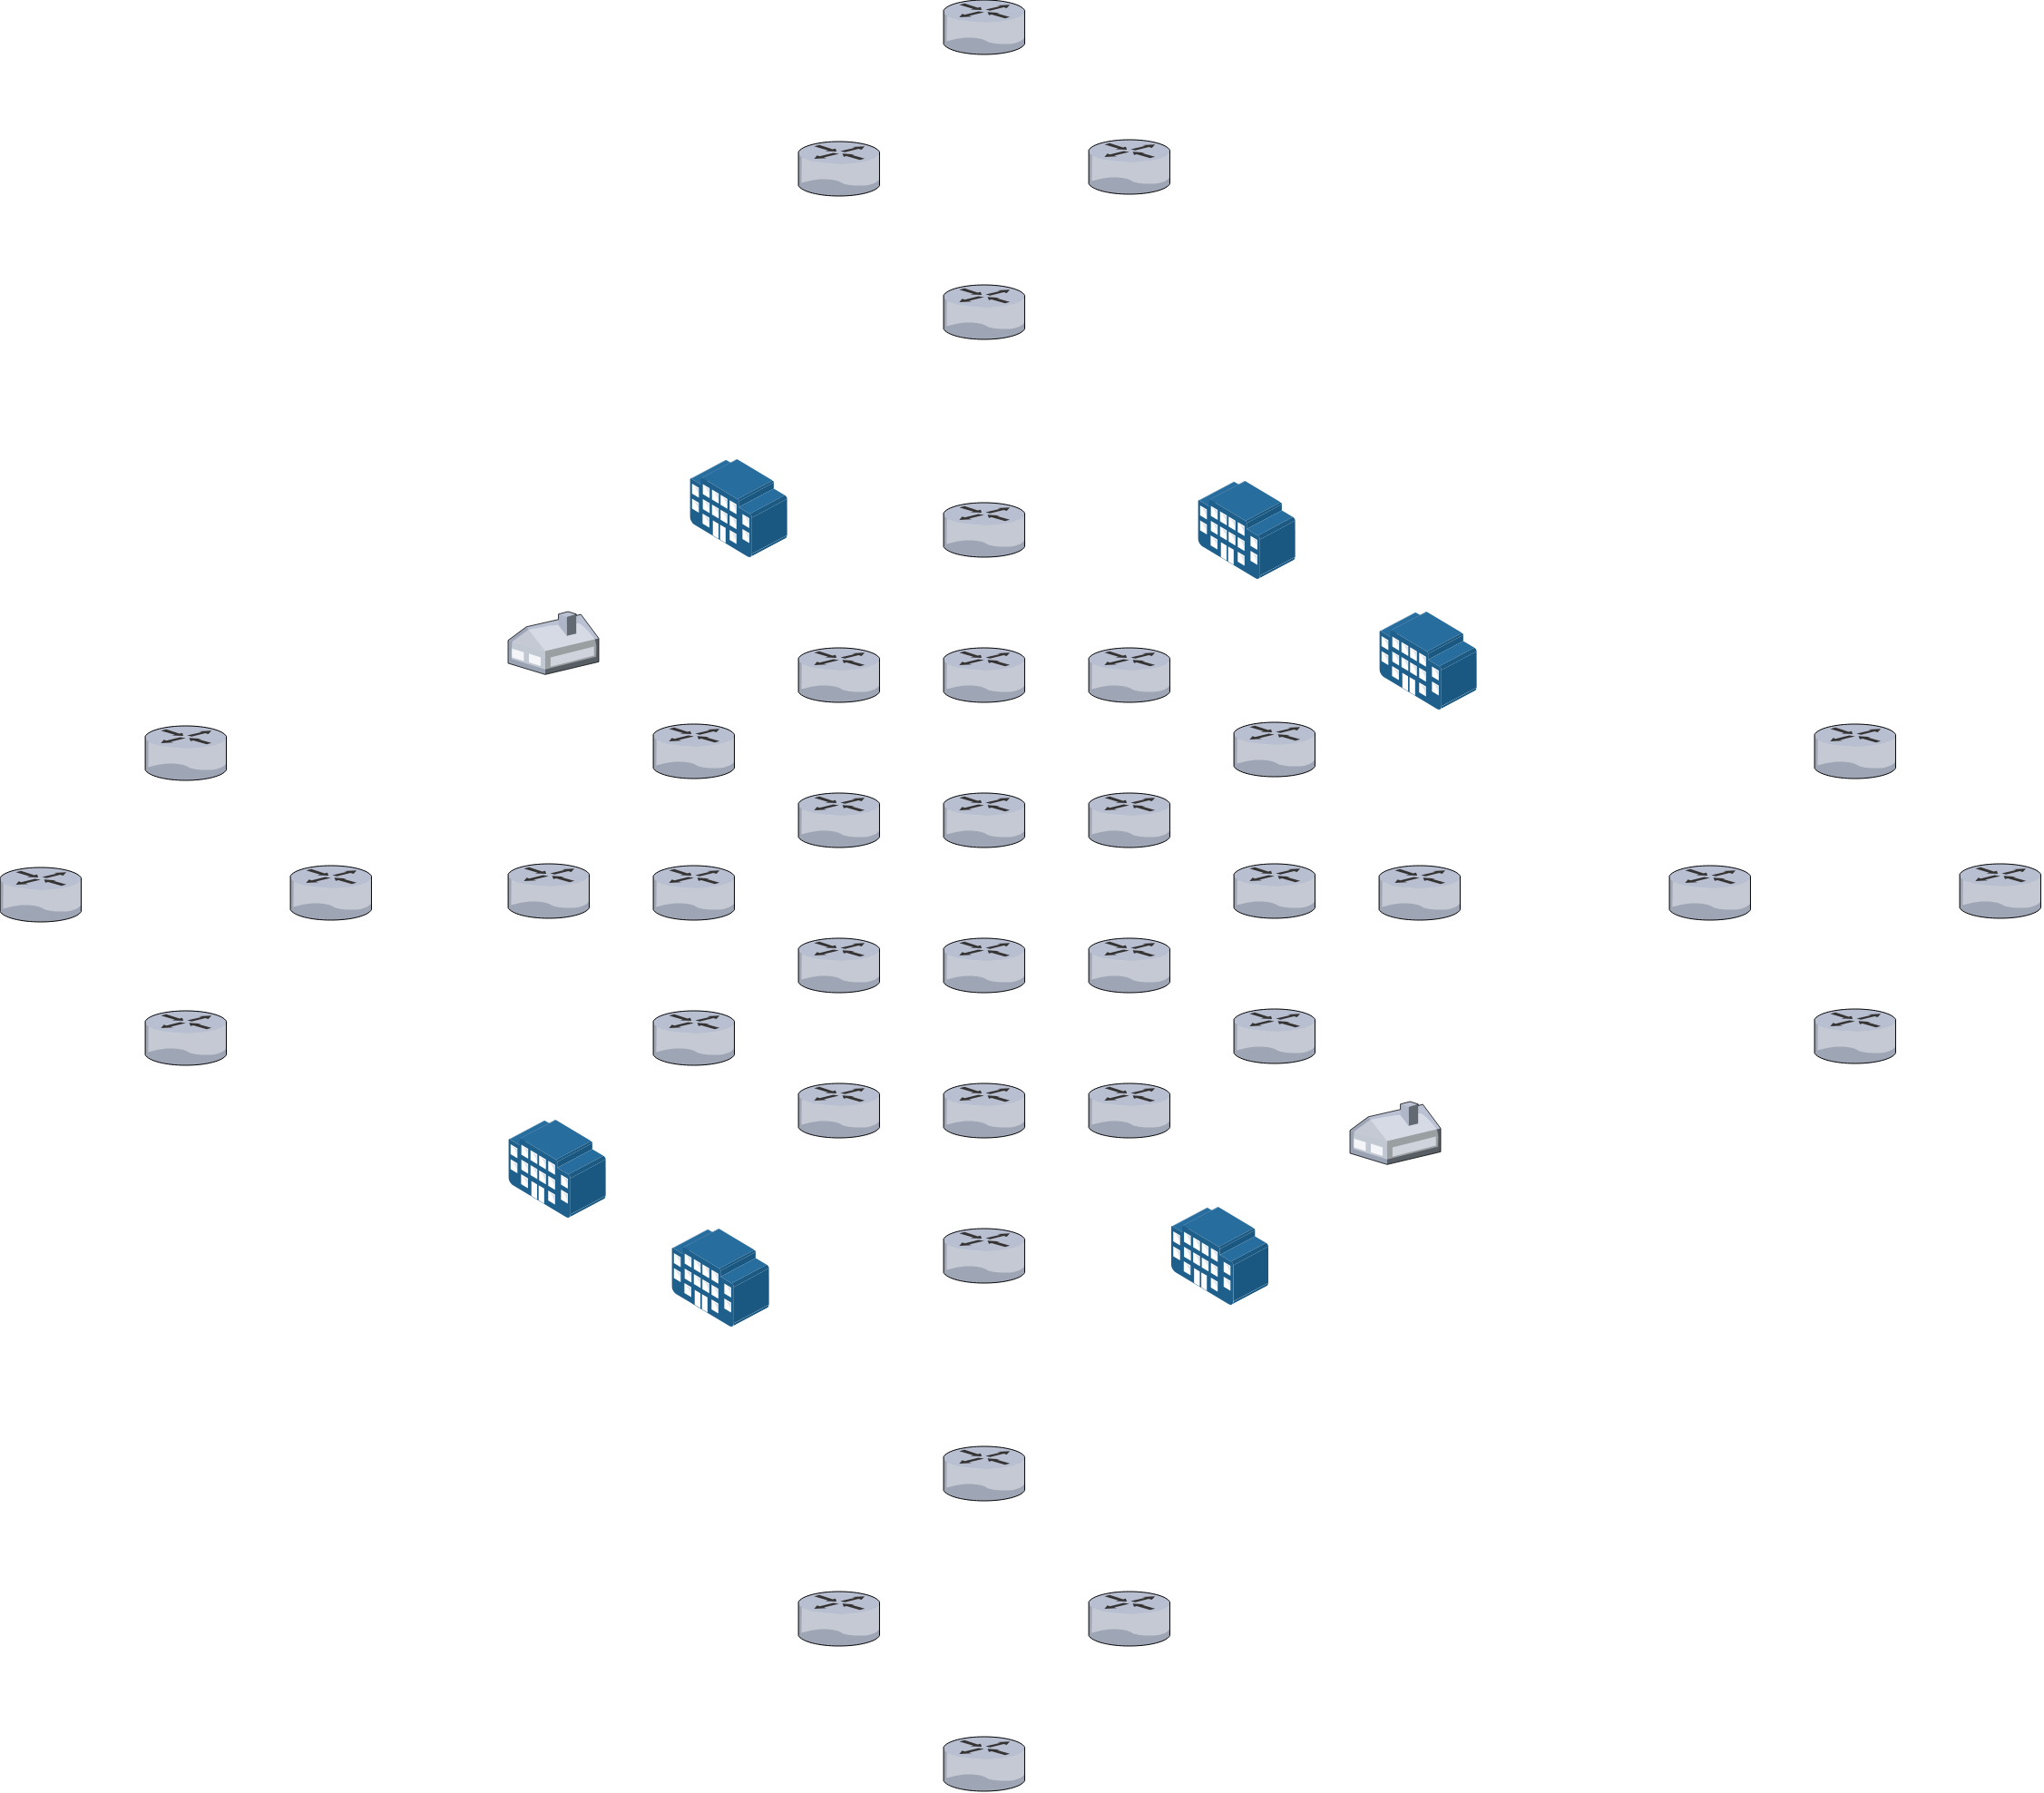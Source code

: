 <mxfile version="26.0.10">
  <diagram name="Page-1" id="Ks78PRQnMadvWUyU2c8w">
    <mxGraphModel dx="2514" dy="878" grid="1" gridSize="10" guides="1" tooltips="1" connect="1" arrows="1" fold="1" page="1" pageScale="1" pageWidth="827" pageHeight="1169" math="0" shadow="0">
      <root>
        <mxCell id="0" />
        <mxCell id="1" parent="0" />
        <mxCell id="8AY4kHR2PwGV7Dea_9Wn-1" value="" style="verticalLabelPosition=bottom;sketch=0;aspect=fixed;html=1;verticalAlign=top;strokeColor=none;align=center;outlineConnect=0;shape=mxgraph.citrix.router;" vertex="1" parent="1">
          <mxGeometry x="320" y="410" width="45.21" height="30" as="geometry" />
        </mxCell>
        <mxCell id="8AY4kHR2PwGV7Dea_9Wn-2" value="" style="verticalLabelPosition=bottom;sketch=0;aspect=fixed;html=1;verticalAlign=top;strokeColor=none;align=center;outlineConnect=0;shape=mxgraph.citrix.home_office;" vertex="1" parent="1">
          <mxGeometry x="160" y="390" width="50" height="34.68" as="geometry" />
        </mxCell>
        <mxCell id="8AY4kHR2PwGV7Dea_9Wn-3" value="" style="image;points=[];aspect=fixed;html=1;align=center;shadow=0;dashed=0;image=img/lib/allied_telesis/buildings/Large_Building.svg;" vertex="1" parent="1">
          <mxGeometry x="260" y="306" width="54" height="54" as="geometry" />
        </mxCell>
        <mxCell id="8AY4kHR2PwGV7Dea_9Wn-4" value="" style="verticalLabelPosition=bottom;sketch=0;aspect=fixed;html=1;verticalAlign=top;strokeColor=none;align=center;outlineConnect=0;shape=mxgraph.citrix.router;" vertex="1" parent="1">
          <mxGeometry x="320" y="490" width="45.21" height="30" as="geometry" />
        </mxCell>
        <mxCell id="8AY4kHR2PwGV7Dea_9Wn-5" value="" style="verticalLabelPosition=bottom;sketch=0;aspect=fixed;html=1;verticalAlign=top;strokeColor=none;align=center;outlineConnect=0;shape=mxgraph.citrix.router;" vertex="1" parent="1">
          <mxGeometry x="320" y="570" width="45.21" height="30" as="geometry" />
        </mxCell>
        <mxCell id="8AY4kHR2PwGV7Dea_9Wn-6" value="" style="verticalLabelPosition=bottom;sketch=0;aspect=fixed;html=1;verticalAlign=top;strokeColor=none;align=center;outlineConnect=0;shape=mxgraph.citrix.router;" vertex="1" parent="1">
          <mxGeometry x="320" y="650" width="45.21" height="30" as="geometry" />
        </mxCell>
        <mxCell id="8AY4kHR2PwGV7Dea_9Wn-7" value="" style="verticalLabelPosition=bottom;sketch=0;aspect=fixed;html=1;verticalAlign=top;strokeColor=none;align=center;outlineConnect=0;shape=mxgraph.citrix.router;" vertex="1" parent="1">
          <mxGeometry x="400" y="730" width="45.21" height="30" as="geometry" />
        </mxCell>
        <mxCell id="8AY4kHR2PwGV7Dea_9Wn-11" value="" style="verticalLabelPosition=bottom;sketch=0;aspect=fixed;html=1;verticalAlign=top;strokeColor=none;align=center;outlineConnect=0;shape=mxgraph.citrix.router;" vertex="1" parent="1">
          <mxGeometry x="240" y="452" width="45.21" height="30" as="geometry" />
        </mxCell>
        <mxCell id="8AY4kHR2PwGV7Dea_9Wn-12" value="" style="verticalLabelPosition=bottom;sketch=0;aspect=fixed;html=1;verticalAlign=top;strokeColor=none;align=center;outlineConnect=0;shape=mxgraph.citrix.router;" vertex="1" parent="1">
          <mxGeometry x="160" y="529" width="45.21" height="30" as="geometry" />
        </mxCell>
        <mxCell id="8AY4kHR2PwGV7Dea_9Wn-13" value="" style="verticalLabelPosition=bottom;sketch=0;aspect=fixed;html=1;verticalAlign=top;strokeColor=none;align=center;outlineConnect=0;shape=mxgraph.citrix.router;" vertex="1" parent="1">
          <mxGeometry x="240" y="610" width="45.21" height="30" as="geometry" />
        </mxCell>
        <mxCell id="8AY4kHR2PwGV7Dea_9Wn-17" value="" style="verticalLabelPosition=bottom;sketch=0;aspect=fixed;html=1;verticalAlign=top;strokeColor=none;align=center;outlineConnect=0;shape=mxgraph.citrix.router;" vertex="1" parent="1">
          <mxGeometry x="240" y="530" width="45.21" height="30" as="geometry" />
        </mxCell>
        <mxCell id="8AY4kHR2PwGV7Dea_9Wn-19" value="" style="verticalLabelPosition=bottom;sketch=0;aspect=fixed;html=1;verticalAlign=top;strokeColor=none;align=center;outlineConnect=0;shape=mxgraph.citrix.router;" vertex="1" parent="1">
          <mxGeometry x="800" y="530" width="45.21" height="30" as="geometry" />
        </mxCell>
        <mxCell id="8AY4kHR2PwGV7Dea_9Wn-21" value="" style="verticalLabelPosition=bottom;sketch=0;aspect=fixed;html=1;verticalAlign=top;strokeColor=none;align=center;outlineConnect=0;shape=mxgraph.citrix.router;" vertex="1" parent="1">
          <mxGeometry x="400" y="410" width="45.21" height="30" as="geometry" />
        </mxCell>
        <mxCell id="8AY4kHR2PwGV7Dea_9Wn-22" value="" style="verticalLabelPosition=bottom;sketch=0;aspect=fixed;html=1;verticalAlign=top;strokeColor=none;align=center;outlineConnect=0;shape=mxgraph.citrix.router;" vertex="1" parent="1">
          <mxGeometry x="400" y="490" width="45.21" height="30" as="geometry" />
        </mxCell>
        <mxCell id="8AY4kHR2PwGV7Dea_9Wn-23" value="" style="verticalLabelPosition=bottom;sketch=0;aspect=fixed;html=1;verticalAlign=top;strokeColor=none;align=center;outlineConnect=0;shape=mxgraph.citrix.router;" vertex="1" parent="1">
          <mxGeometry x="400" y="570" width="45.21" height="30" as="geometry" />
        </mxCell>
        <mxCell id="8AY4kHR2PwGV7Dea_9Wn-24" value="" style="verticalLabelPosition=bottom;sketch=0;aspect=fixed;html=1;verticalAlign=top;strokeColor=none;align=center;outlineConnect=0;shape=mxgraph.citrix.router;" vertex="1" parent="1">
          <mxGeometry x="400" y="650" width="45.21" height="30" as="geometry" />
        </mxCell>
        <mxCell id="8AY4kHR2PwGV7Dea_9Wn-25" value="" style="verticalLabelPosition=bottom;sketch=0;aspect=fixed;html=1;verticalAlign=top;strokeColor=none;align=center;outlineConnect=0;shape=mxgraph.citrix.router;" vertex="1" parent="1">
          <mxGeometry x="480" y="410" width="45.21" height="30" as="geometry" />
        </mxCell>
        <mxCell id="8AY4kHR2PwGV7Dea_9Wn-26" value="" style="verticalLabelPosition=bottom;sketch=0;aspect=fixed;html=1;verticalAlign=top;strokeColor=none;align=center;outlineConnect=0;shape=mxgraph.citrix.router;" vertex="1" parent="1">
          <mxGeometry x="480" y="490" width="45.21" height="30" as="geometry" />
        </mxCell>
        <mxCell id="8AY4kHR2PwGV7Dea_9Wn-27" value="" style="verticalLabelPosition=bottom;sketch=0;aspect=fixed;html=1;verticalAlign=top;strokeColor=none;align=center;outlineConnect=0;shape=mxgraph.citrix.router;" vertex="1" parent="1">
          <mxGeometry x="480" y="570" width="45.21" height="30" as="geometry" />
        </mxCell>
        <mxCell id="8AY4kHR2PwGV7Dea_9Wn-28" value="" style="verticalLabelPosition=bottom;sketch=0;aspect=fixed;html=1;verticalAlign=top;strokeColor=none;align=center;outlineConnect=0;shape=mxgraph.citrix.router;" vertex="1" parent="1">
          <mxGeometry x="480" y="650" width="45.21" height="30" as="geometry" />
        </mxCell>
        <mxCell id="8AY4kHR2PwGV7Dea_9Wn-29" value="" style="verticalLabelPosition=bottom;sketch=0;aspect=fixed;html=1;verticalAlign=top;strokeColor=none;align=center;outlineConnect=0;shape=mxgraph.citrix.router;" vertex="1" parent="1">
          <mxGeometry x="560" y="451" width="45.21" height="30" as="geometry" />
        </mxCell>
        <mxCell id="8AY4kHR2PwGV7Dea_9Wn-30" value="" style="verticalLabelPosition=bottom;sketch=0;aspect=fixed;html=1;verticalAlign=top;strokeColor=none;align=center;outlineConnect=0;shape=mxgraph.citrix.router;" vertex="1" parent="1">
          <mxGeometry x="560" y="609" width="45.21" height="30" as="geometry" />
        </mxCell>
        <mxCell id="8AY4kHR2PwGV7Dea_9Wn-31" value="" style="verticalLabelPosition=bottom;sketch=0;aspect=fixed;html=1;verticalAlign=top;strokeColor=none;align=center;outlineConnect=0;shape=mxgraph.citrix.router;" vertex="1" parent="1">
          <mxGeometry x="560" y="529" width="45.21" height="30" as="geometry" />
        </mxCell>
        <mxCell id="8AY4kHR2PwGV7Dea_9Wn-32" value="" style="verticalLabelPosition=bottom;sketch=0;aspect=fixed;html=1;verticalAlign=top;strokeColor=none;align=center;outlineConnect=0;shape=mxgraph.citrix.router;" vertex="1" parent="1">
          <mxGeometry x="640" y="530" width="45.21" height="30" as="geometry" />
        </mxCell>
        <mxCell id="8AY4kHR2PwGV7Dea_9Wn-33" value="" style="verticalLabelPosition=bottom;sketch=0;aspect=fixed;html=1;verticalAlign=top;strokeColor=none;align=center;outlineConnect=0;shape=mxgraph.citrix.router;" vertex="1" parent="1">
          <mxGeometry x="400" y="330" width="45.21" height="30" as="geometry" />
        </mxCell>
        <mxCell id="8AY4kHR2PwGV7Dea_9Wn-34" value="" style="verticalLabelPosition=bottom;sketch=0;aspect=fixed;html=1;verticalAlign=top;strokeColor=none;align=center;outlineConnect=0;shape=mxgraph.citrix.router;" vertex="1" parent="1">
          <mxGeometry x="400" y="850" width="45.21" height="30" as="geometry" />
        </mxCell>
        <mxCell id="8AY4kHR2PwGV7Dea_9Wn-35" value="" style="image;points=[];aspect=fixed;html=1;align=center;shadow=0;dashed=0;image=img/lib/allied_telesis/buildings/Large_Building.svg;" vertex="1" parent="1">
          <mxGeometry x="540" y="318" width="54" height="54" as="geometry" />
        </mxCell>
        <mxCell id="8AY4kHR2PwGV7Dea_9Wn-36" value="" style="image;points=[];aspect=fixed;html=1;align=center;shadow=0;dashed=0;image=img/lib/allied_telesis/buildings/Large_Building.svg;" vertex="1" parent="1">
          <mxGeometry x="640" y="390" width="54" height="54" as="geometry" />
        </mxCell>
        <mxCell id="8AY4kHR2PwGV7Dea_9Wn-37" value="" style="image;points=[];aspect=fixed;html=1;align=center;shadow=0;dashed=0;image=img/lib/allied_telesis/buildings/Large_Building.svg;" vertex="1" parent="1">
          <mxGeometry x="160" y="670" width="54" height="54" as="geometry" />
        </mxCell>
        <mxCell id="8AY4kHR2PwGV7Dea_9Wn-38" value="" style="image;points=[];aspect=fixed;html=1;align=center;shadow=0;dashed=0;image=img/lib/allied_telesis/buildings/Large_Building.svg;" vertex="1" parent="1">
          <mxGeometry x="250" y="730" width="54" height="54" as="geometry" />
        </mxCell>
        <mxCell id="8AY4kHR2PwGV7Dea_9Wn-39" value="" style="image;points=[];aspect=fixed;html=1;align=center;shadow=0;dashed=0;image=img/lib/allied_telesis/buildings/Large_Building.svg;" vertex="1" parent="1">
          <mxGeometry x="525.21" y="718" width="54" height="54" as="geometry" />
        </mxCell>
        <mxCell id="8AY4kHR2PwGV7Dea_9Wn-40" value="" style="verticalLabelPosition=bottom;sketch=0;aspect=fixed;html=1;verticalAlign=top;strokeColor=none;align=center;outlineConnect=0;shape=mxgraph.citrix.home_office;" vertex="1" parent="1">
          <mxGeometry x="624" y="660" width="50" height="34.68" as="geometry" />
        </mxCell>
        <mxCell id="8AY4kHR2PwGV7Dea_9Wn-41" value="" style="verticalLabelPosition=bottom;sketch=0;aspect=fixed;html=1;verticalAlign=top;strokeColor=none;align=center;outlineConnect=0;shape=mxgraph.citrix.router;" vertex="1" parent="1">
          <mxGeometry x="320" y="930" width="45.21" height="30" as="geometry" />
        </mxCell>
        <mxCell id="8AY4kHR2PwGV7Dea_9Wn-42" value="" style="verticalLabelPosition=bottom;sketch=0;aspect=fixed;html=1;verticalAlign=top;strokeColor=none;align=center;outlineConnect=0;shape=mxgraph.citrix.router;" vertex="1" parent="1">
          <mxGeometry x="480" y="930" width="45.21" height="30" as="geometry" />
        </mxCell>
        <mxCell id="8AY4kHR2PwGV7Dea_9Wn-43" value="" style="verticalLabelPosition=bottom;sketch=0;aspect=fixed;html=1;verticalAlign=top;strokeColor=none;align=center;outlineConnect=0;shape=mxgraph.citrix.router;" vertex="1" parent="1">
          <mxGeometry x="400" y="1010" width="45.21" height="30" as="geometry" />
        </mxCell>
        <mxCell id="8AY4kHR2PwGV7Dea_9Wn-44" value="" style="verticalLabelPosition=bottom;sketch=0;aspect=fixed;html=1;verticalAlign=top;strokeColor=none;align=center;outlineConnect=0;shape=mxgraph.citrix.router;" vertex="1" parent="1">
          <mxGeometry x="880" y="452" width="45.21" height="30" as="geometry" />
        </mxCell>
        <mxCell id="8AY4kHR2PwGV7Dea_9Wn-45" value="" style="verticalLabelPosition=bottom;sketch=0;aspect=fixed;html=1;verticalAlign=top;strokeColor=none;align=center;outlineConnect=0;shape=mxgraph.citrix.router;" vertex="1" parent="1">
          <mxGeometry x="880" y="609" width="45.21" height="30" as="geometry" />
        </mxCell>
        <mxCell id="8AY4kHR2PwGV7Dea_9Wn-46" value="" style="verticalLabelPosition=bottom;sketch=0;aspect=fixed;html=1;verticalAlign=top;strokeColor=none;align=center;outlineConnect=0;shape=mxgraph.citrix.router;" vertex="1" parent="1">
          <mxGeometry x="960" y="529" width="45.21" height="30" as="geometry" />
        </mxCell>
        <mxCell id="8AY4kHR2PwGV7Dea_9Wn-47" value="" style="verticalLabelPosition=bottom;sketch=0;aspect=fixed;html=1;verticalAlign=top;strokeColor=none;align=center;outlineConnect=0;shape=mxgraph.citrix.router;" vertex="1" parent="1">
          <mxGeometry x="-120" y="531" width="45.21" height="30" as="geometry" />
        </mxCell>
        <mxCell id="8AY4kHR2PwGV7Dea_9Wn-48" value="" style="verticalLabelPosition=bottom;sketch=0;aspect=fixed;html=1;verticalAlign=top;strokeColor=none;align=center;outlineConnect=0;shape=mxgraph.citrix.router;" vertex="1" parent="1">
          <mxGeometry x="-40" y="453" width="45.21" height="30" as="geometry" />
        </mxCell>
        <mxCell id="8AY4kHR2PwGV7Dea_9Wn-49" value="" style="verticalLabelPosition=bottom;sketch=0;aspect=fixed;html=1;verticalAlign=top;strokeColor=none;align=center;outlineConnect=0;shape=mxgraph.citrix.router;" vertex="1" parent="1">
          <mxGeometry x="-40" y="610" width="45.21" height="30" as="geometry" />
        </mxCell>
        <mxCell id="8AY4kHR2PwGV7Dea_9Wn-50" value="" style="verticalLabelPosition=bottom;sketch=0;aspect=fixed;html=1;verticalAlign=top;strokeColor=none;align=center;outlineConnect=0;shape=mxgraph.citrix.router;" vertex="1" parent="1">
          <mxGeometry x="40" y="530" width="45.21" height="30" as="geometry" />
        </mxCell>
        <mxCell id="8AY4kHR2PwGV7Dea_9Wn-51" value="" style="verticalLabelPosition=bottom;sketch=0;aspect=fixed;html=1;verticalAlign=top;strokeColor=none;align=center;outlineConnect=0;shape=mxgraph.citrix.router;" vertex="1" parent="1">
          <mxGeometry x="320" y="131" width="45.21" height="30" as="geometry" />
        </mxCell>
        <mxCell id="8AY4kHR2PwGV7Dea_9Wn-52" value="" style="verticalLabelPosition=bottom;sketch=0;aspect=fixed;html=1;verticalAlign=top;strokeColor=none;align=center;outlineConnect=0;shape=mxgraph.citrix.router;" vertex="1" parent="1">
          <mxGeometry x="400" y="53" width="45.21" height="30" as="geometry" />
        </mxCell>
        <mxCell id="8AY4kHR2PwGV7Dea_9Wn-53" value="" style="verticalLabelPosition=bottom;sketch=0;aspect=fixed;html=1;verticalAlign=top;strokeColor=none;align=center;outlineConnect=0;shape=mxgraph.citrix.router;" vertex="1" parent="1">
          <mxGeometry x="400" y="210" width="45.21" height="30" as="geometry" />
        </mxCell>
        <mxCell id="8AY4kHR2PwGV7Dea_9Wn-54" value="" style="verticalLabelPosition=bottom;sketch=0;aspect=fixed;html=1;verticalAlign=top;strokeColor=none;align=center;outlineConnect=0;shape=mxgraph.citrix.router;" vertex="1" parent="1">
          <mxGeometry x="480" y="130" width="45.21" height="30" as="geometry" />
        </mxCell>
      </root>
    </mxGraphModel>
  </diagram>
</mxfile>
